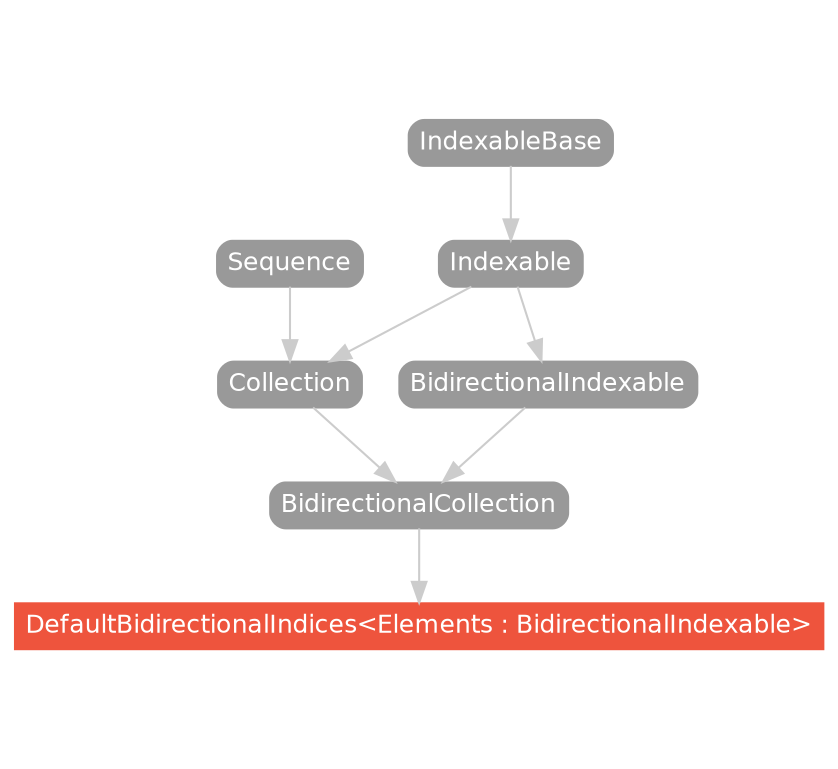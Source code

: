 strict digraph "DefaultBidirectionalIndices<Elements : BidirectionalIndexable> - Type Hierarchy - SwiftDoc.org" {
    pad="0.1,0.8"
    node [shape=box, style="filled,rounded", color="#999999", fillcolor="#999999", fontcolor=white, fontname=Helvetica, fontnames="Helvetica,sansserif", fontsize=12, margin="0.07,0.05", height="0.3"]
    edge [color="#cccccc"]
    "BidirectionalCollection" [URL="/protocol/BidirectionalCollection/hierarchy/"]
    "BidirectionalIndexable" [URL="/protocol/BidirectionalIndexable/hierarchy/"]
    "Collection" [URL="/protocol/Collection/hierarchy/"]
    "DefaultBidirectionalIndices<Elements : BidirectionalIndexable>" [URL="/type/DefaultBidirectionalIndices/", style="filled", fillcolor="#ee543d", color="#ee543d"]
    "Indexable" [URL="/protocol/Indexable/hierarchy/"]
    "IndexableBase" [URL="/protocol/IndexableBase/hierarchy/"]
    "Sequence" [URL="/protocol/Sequence/hierarchy/"]    "BidirectionalCollection" -> "DefaultBidirectionalIndices<Elements : BidirectionalIndexable>"
    "BidirectionalIndexable" -> "BidirectionalCollection"
    "Collection" -> "BidirectionalCollection"
    "Indexable" -> "BidirectionalIndexable"
    "IndexableBase" -> "Indexable"
    "Indexable" -> "Collection"
    "Sequence" -> "Collection"
    "IndexableBase" -> "Indexable"
    subgraph Types {
        rank = max; "DefaultBidirectionalIndices<Elements : BidirectionalIndexable>";
    }
}